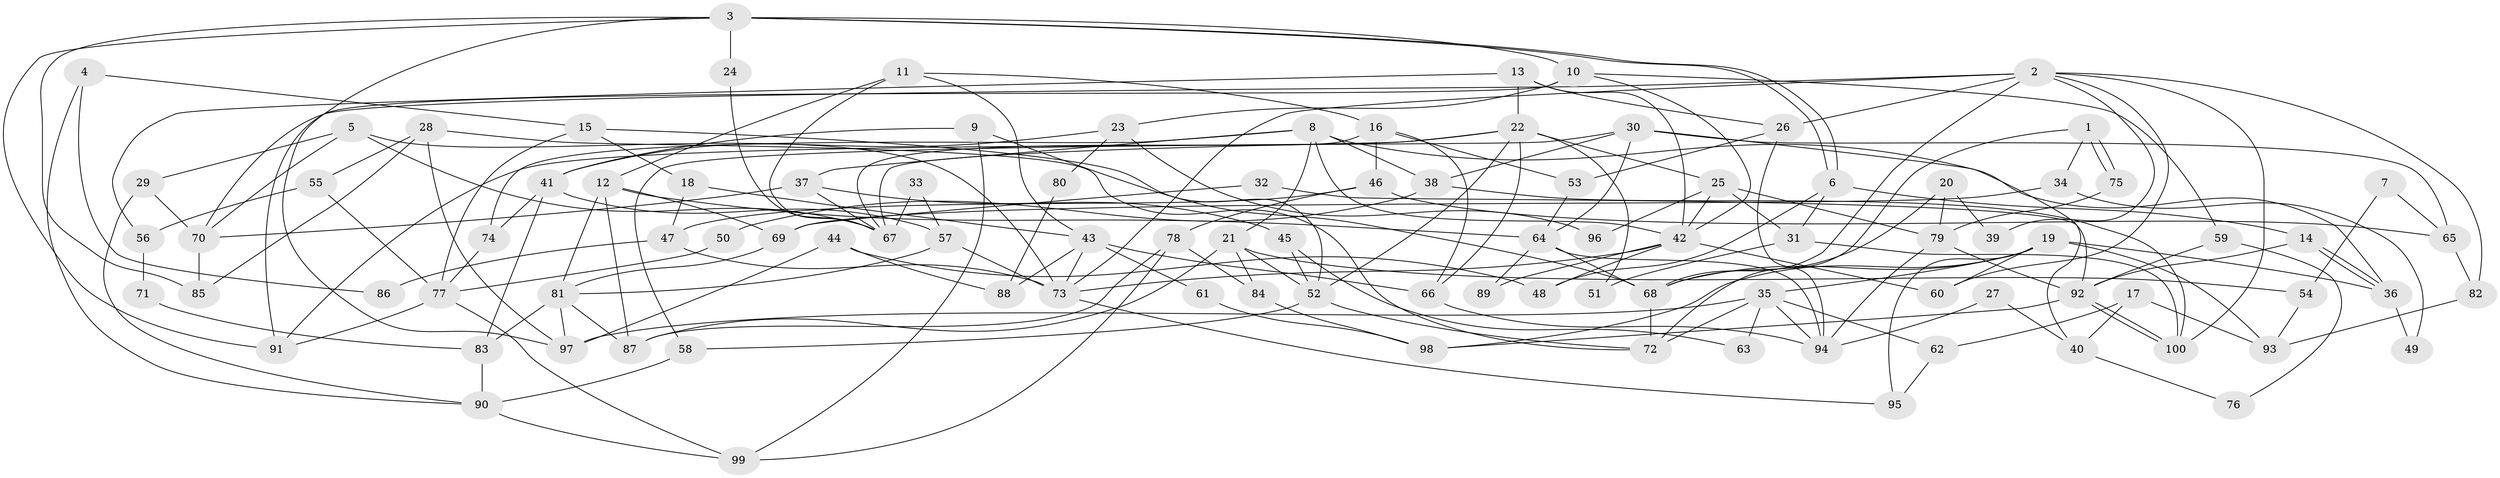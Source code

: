 // Generated by graph-tools (version 1.1) at 2025/38/02/21/25 10:38:59]
// undirected, 100 vertices, 200 edges
graph export_dot {
graph [start="1"]
  node [color=gray90,style=filled];
  1;
  2;
  3;
  4;
  5;
  6;
  7;
  8;
  9;
  10;
  11;
  12;
  13;
  14;
  15;
  16;
  17;
  18;
  19;
  20;
  21;
  22;
  23;
  24;
  25;
  26;
  27;
  28;
  29;
  30;
  31;
  32;
  33;
  34;
  35;
  36;
  37;
  38;
  39;
  40;
  41;
  42;
  43;
  44;
  45;
  46;
  47;
  48;
  49;
  50;
  51;
  52;
  53;
  54;
  55;
  56;
  57;
  58;
  59;
  60;
  61;
  62;
  63;
  64;
  65;
  66;
  67;
  68;
  69;
  70;
  71;
  72;
  73;
  74;
  75;
  76;
  77;
  78;
  79;
  80;
  81;
  82;
  83;
  84;
  85;
  86;
  87;
  88;
  89;
  90;
  91;
  92;
  93;
  94;
  95;
  96;
  97;
  98;
  99;
  100;
  1 -- 75;
  1 -- 75;
  1 -- 72;
  1 -- 34;
  2 -- 70;
  2 -- 73;
  2 -- 26;
  2 -- 39;
  2 -- 60;
  2 -- 68;
  2 -- 82;
  2 -- 100;
  3 -- 91;
  3 -- 6;
  3 -- 6;
  3 -- 10;
  3 -- 24;
  3 -- 85;
  3 -- 97;
  4 -- 90;
  4 -- 15;
  4 -- 86;
  5 -- 70;
  5 -- 73;
  5 -- 29;
  5 -- 67;
  6 -- 31;
  6 -- 14;
  6 -- 48;
  7 -- 54;
  7 -- 65;
  8 -- 36;
  8 -- 38;
  8 -- 21;
  8 -- 37;
  8 -- 42;
  8 -- 74;
  9 -- 99;
  9 -- 41;
  9 -- 52;
  10 -- 42;
  10 -- 23;
  10 -- 59;
  10 -- 91;
  11 -- 12;
  11 -- 16;
  11 -- 43;
  11 -- 67;
  12 -- 64;
  12 -- 81;
  12 -- 69;
  12 -- 87;
  13 -- 26;
  13 -- 22;
  13 -- 42;
  13 -- 56;
  14 -- 36;
  14 -- 36;
  14 -- 92;
  15 -- 68;
  15 -- 18;
  15 -- 77;
  16 -- 66;
  16 -- 67;
  16 -- 46;
  16 -- 53;
  17 -- 62;
  17 -- 93;
  17 -- 40;
  18 -- 43;
  18 -- 47;
  19 -- 60;
  19 -- 68;
  19 -- 35;
  19 -- 36;
  19 -- 93;
  19 -- 95;
  19 -- 98;
  20 -- 68;
  20 -- 79;
  20 -- 39;
  21 -- 87;
  21 -- 52;
  21 -- 54;
  21 -- 84;
  22 -- 67;
  22 -- 52;
  22 -- 25;
  22 -- 51;
  22 -- 66;
  22 -- 91;
  23 -- 41;
  23 -- 80;
  23 -- 96;
  24 -- 67;
  25 -- 42;
  25 -- 31;
  25 -- 79;
  25 -- 96;
  26 -- 94;
  26 -- 53;
  27 -- 94;
  27 -- 40;
  28 -- 97;
  28 -- 72;
  28 -- 55;
  28 -- 85;
  29 -- 70;
  29 -- 90;
  30 -- 64;
  30 -- 58;
  30 -- 38;
  30 -- 40;
  30 -- 65;
  31 -- 100;
  31 -- 51;
  32 -- 92;
  32 -- 69;
  33 -- 67;
  33 -- 57;
  34 -- 69;
  34 -- 49;
  35 -- 94;
  35 -- 62;
  35 -- 63;
  35 -- 72;
  35 -- 97;
  36 -- 49;
  37 -- 67;
  37 -- 45;
  37 -- 70;
  38 -- 100;
  38 -- 50;
  40 -- 76;
  41 -- 83;
  41 -- 74;
  41 -- 57;
  42 -- 48;
  42 -- 60;
  42 -- 73;
  42 -- 89;
  43 -- 66;
  43 -- 61;
  43 -- 73;
  43 -- 88;
  44 -- 97;
  44 -- 48;
  44 -- 88;
  45 -- 52;
  45 -- 63;
  46 -- 78;
  46 -- 47;
  46 -- 65;
  47 -- 73;
  47 -- 86;
  50 -- 77;
  52 -- 58;
  52 -- 72;
  53 -- 64;
  54 -- 93;
  55 -- 77;
  55 -- 56;
  56 -- 71;
  57 -- 73;
  57 -- 81;
  58 -- 90;
  59 -- 92;
  59 -- 76;
  61 -- 98;
  62 -- 95;
  64 -- 68;
  64 -- 89;
  64 -- 94;
  65 -- 82;
  66 -- 94;
  68 -- 72;
  69 -- 81;
  70 -- 85;
  71 -- 83;
  73 -- 95;
  74 -- 77;
  75 -- 79;
  77 -- 91;
  77 -- 99;
  78 -- 84;
  78 -- 87;
  78 -- 99;
  79 -- 92;
  79 -- 94;
  80 -- 88;
  81 -- 97;
  81 -- 83;
  81 -- 87;
  82 -- 93;
  83 -- 90;
  84 -- 98;
  90 -- 99;
  92 -- 100;
  92 -- 100;
  92 -- 98;
}
